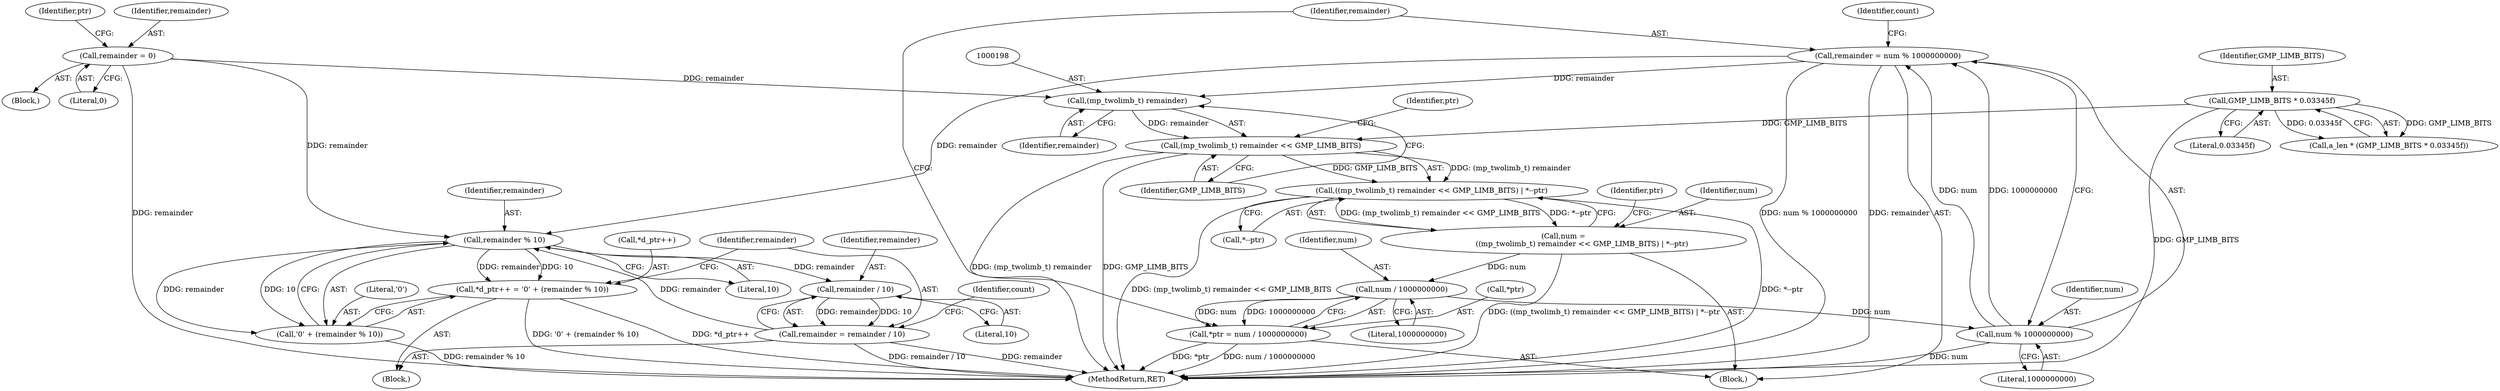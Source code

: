 digraph "0_gnulib_278b4175c9d7dd47c1a3071554aac02add3b3c35@API" {
"1000210" [label="(Call,remainder = num % 1000000000)"];
"1000212" [label="(Call,num % 1000000000)"];
"1000207" [label="(Call,num / 1000000000)"];
"1000193" [label="(Call,num =\n                ((mp_twolimb_t) remainder << GMP_LIMB_BITS) | *--ptr)"];
"1000195" [label="(Call,((mp_twolimb_t) remainder << GMP_LIMB_BITS) | *--ptr)"];
"1000196" [label="(Call,(mp_twolimb_t) remainder << GMP_LIMB_BITS)"];
"1000197" [label="(Call,(mp_twolimb_t) remainder)"];
"1000210" [label="(Call,remainder = num % 1000000000)"];
"1000172" [label="(Call,remainder = 0)"];
"1000133" [label="(Call,GMP_LIMB_BITS * 0.03345f)"];
"1000204" [label="(Call,*ptr = num / 1000000000)"];
"1000231" [label="(Call,remainder % 10)"];
"1000225" [label="(Call,*d_ptr++ = '0' + (remainder % 10))"];
"1000229" [label="(Call,'0' + (remainder % 10))"];
"1000236" [label="(Call,remainder / 10)"];
"1000234" [label="(Call,remainder = remainder / 10)"];
"1000214" [label="(Literal,1000000000)"];
"1000193" [label="(Call,num =\n                ((mp_twolimb_t) remainder << GMP_LIMB_BITS) | *--ptr)"];
"1000199" [label="(Identifier,remainder)"];
"1000213" [label="(Identifier,num)"];
"1000170" [label="(Block,)"];
"1000232" [label="(Identifier,remainder)"];
"1000211" [label="(Identifier,remainder)"];
"1000200" [label="(Identifier,GMP_LIMB_BITS)"];
"1000207" [label="(Call,num / 1000000000)"];
"1000208" [label="(Identifier,num)"];
"1000235" [label="(Identifier,remainder)"];
"1000212" [label="(Call,num % 1000000000)"];
"1000172" [label="(Call,remainder = 0)"];
"1000203" [label="(Identifier,ptr)"];
"1000224" [label="(Block,)"];
"1000201" [label="(Call,*--ptr)"];
"1000230" [label="(Literal,'0')"];
"1000210" [label="(Call,remainder = num % 1000000000)"];
"1000134" [label="(Identifier,GMP_LIMB_BITS)"];
"1000173" [label="(Identifier,remainder)"];
"1000206" [label="(Identifier,ptr)"];
"1000237" [label="(Identifier,remainder)"];
"1000226" [label="(Call,*d_ptr++)"];
"1000174" [label="(Literal,0)"];
"1000236" [label="(Call,remainder / 10)"];
"1000135" [label="(Literal,0.03345f)"];
"1000233" [label="(Literal,10)"];
"1000209" [label="(Literal,1000000000)"];
"1000133" [label="(Call,GMP_LIMB_BITS * 0.03345f)"];
"1000191" [label="(Block,)"];
"1000196" [label="(Call,(mp_twolimb_t) remainder << GMP_LIMB_BITS)"];
"1000194" [label="(Identifier,num)"];
"1000223" [label="(Identifier,count)"];
"1000190" [label="(Identifier,count)"];
"1000177" [label="(Identifier,ptr)"];
"1000231" [label="(Call,remainder % 10)"];
"1000225" [label="(Call,*d_ptr++ = '0' + (remainder % 10))"];
"1000204" [label="(Call,*ptr = num / 1000000000)"];
"1000205" [label="(Call,*ptr)"];
"1000238" [label="(Literal,10)"];
"1000131" [label="(Call,a_len * (GMP_LIMB_BITS * 0.03345f))"];
"1000234" [label="(Call,remainder = remainder / 10)"];
"1000197" [label="(Call,(mp_twolimb_t) remainder)"];
"1000195" [label="(Call,((mp_twolimb_t) remainder << GMP_LIMB_BITS) | *--ptr)"];
"1000277" [label="(MethodReturn,RET)"];
"1000229" [label="(Call,'0' + (remainder % 10))"];
"1000210" -> "1000191"  [label="AST: "];
"1000210" -> "1000212"  [label="CFG: "];
"1000211" -> "1000210"  [label="AST: "];
"1000212" -> "1000210"  [label="AST: "];
"1000190" -> "1000210"  [label="CFG: "];
"1000210" -> "1000277"  [label="DDG: num % 1000000000"];
"1000210" -> "1000277"  [label="DDG: remainder"];
"1000210" -> "1000197"  [label="DDG: remainder"];
"1000212" -> "1000210"  [label="DDG: num"];
"1000212" -> "1000210"  [label="DDG: 1000000000"];
"1000210" -> "1000231"  [label="DDG: remainder"];
"1000212" -> "1000214"  [label="CFG: "];
"1000213" -> "1000212"  [label="AST: "];
"1000214" -> "1000212"  [label="AST: "];
"1000212" -> "1000277"  [label="DDG: num"];
"1000207" -> "1000212"  [label="DDG: num"];
"1000207" -> "1000204"  [label="AST: "];
"1000207" -> "1000209"  [label="CFG: "];
"1000208" -> "1000207"  [label="AST: "];
"1000209" -> "1000207"  [label="AST: "];
"1000204" -> "1000207"  [label="CFG: "];
"1000207" -> "1000204"  [label="DDG: num"];
"1000207" -> "1000204"  [label="DDG: 1000000000"];
"1000193" -> "1000207"  [label="DDG: num"];
"1000193" -> "1000191"  [label="AST: "];
"1000193" -> "1000195"  [label="CFG: "];
"1000194" -> "1000193"  [label="AST: "];
"1000195" -> "1000193"  [label="AST: "];
"1000206" -> "1000193"  [label="CFG: "];
"1000193" -> "1000277"  [label="DDG: ((mp_twolimb_t) remainder << GMP_LIMB_BITS) | *--ptr"];
"1000195" -> "1000193"  [label="DDG: (mp_twolimb_t) remainder << GMP_LIMB_BITS"];
"1000195" -> "1000193"  [label="DDG: *--ptr"];
"1000195" -> "1000201"  [label="CFG: "];
"1000196" -> "1000195"  [label="AST: "];
"1000201" -> "1000195"  [label="AST: "];
"1000195" -> "1000277"  [label="DDG: *--ptr"];
"1000195" -> "1000277"  [label="DDG: (mp_twolimb_t) remainder << GMP_LIMB_BITS"];
"1000196" -> "1000195"  [label="DDG: (mp_twolimb_t) remainder"];
"1000196" -> "1000195"  [label="DDG: GMP_LIMB_BITS"];
"1000196" -> "1000200"  [label="CFG: "];
"1000197" -> "1000196"  [label="AST: "];
"1000200" -> "1000196"  [label="AST: "];
"1000203" -> "1000196"  [label="CFG: "];
"1000196" -> "1000277"  [label="DDG: (mp_twolimb_t) remainder"];
"1000196" -> "1000277"  [label="DDG: GMP_LIMB_BITS"];
"1000197" -> "1000196"  [label="DDG: remainder"];
"1000133" -> "1000196"  [label="DDG: GMP_LIMB_BITS"];
"1000197" -> "1000199"  [label="CFG: "];
"1000198" -> "1000197"  [label="AST: "];
"1000199" -> "1000197"  [label="AST: "];
"1000200" -> "1000197"  [label="CFG: "];
"1000172" -> "1000197"  [label="DDG: remainder"];
"1000172" -> "1000170"  [label="AST: "];
"1000172" -> "1000174"  [label="CFG: "];
"1000173" -> "1000172"  [label="AST: "];
"1000174" -> "1000172"  [label="AST: "];
"1000177" -> "1000172"  [label="CFG: "];
"1000172" -> "1000277"  [label="DDG: remainder"];
"1000172" -> "1000231"  [label="DDG: remainder"];
"1000133" -> "1000131"  [label="AST: "];
"1000133" -> "1000135"  [label="CFG: "];
"1000134" -> "1000133"  [label="AST: "];
"1000135" -> "1000133"  [label="AST: "];
"1000131" -> "1000133"  [label="CFG: "];
"1000133" -> "1000277"  [label="DDG: GMP_LIMB_BITS"];
"1000133" -> "1000131"  [label="DDG: GMP_LIMB_BITS"];
"1000133" -> "1000131"  [label="DDG: 0.03345f"];
"1000204" -> "1000191"  [label="AST: "];
"1000205" -> "1000204"  [label="AST: "];
"1000211" -> "1000204"  [label="CFG: "];
"1000204" -> "1000277"  [label="DDG: *ptr"];
"1000204" -> "1000277"  [label="DDG: num / 1000000000"];
"1000231" -> "1000229"  [label="AST: "];
"1000231" -> "1000233"  [label="CFG: "];
"1000232" -> "1000231"  [label="AST: "];
"1000233" -> "1000231"  [label="AST: "];
"1000229" -> "1000231"  [label="CFG: "];
"1000231" -> "1000225"  [label="DDG: remainder"];
"1000231" -> "1000225"  [label="DDG: 10"];
"1000231" -> "1000229"  [label="DDG: remainder"];
"1000231" -> "1000229"  [label="DDG: 10"];
"1000234" -> "1000231"  [label="DDG: remainder"];
"1000231" -> "1000236"  [label="DDG: remainder"];
"1000225" -> "1000224"  [label="AST: "];
"1000225" -> "1000229"  [label="CFG: "];
"1000226" -> "1000225"  [label="AST: "];
"1000229" -> "1000225"  [label="AST: "];
"1000235" -> "1000225"  [label="CFG: "];
"1000225" -> "1000277"  [label="DDG: *d_ptr++"];
"1000225" -> "1000277"  [label="DDG: '0' + (remainder % 10)"];
"1000230" -> "1000229"  [label="AST: "];
"1000229" -> "1000277"  [label="DDG: remainder % 10"];
"1000236" -> "1000234"  [label="AST: "];
"1000236" -> "1000238"  [label="CFG: "];
"1000237" -> "1000236"  [label="AST: "];
"1000238" -> "1000236"  [label="AST: "];
"1000234" -> "1000236"  [label="CFG: "];
"1000236" -> "1000234"  [label="DDG: remainder"];
"1000236" -> "1000234"  [label="DDG: 10"];
"1000234" -> "1000224"  [label="AST: "];
"1000235" -> "1000234"  [label="AST: "];
"1000223" -> "1000234"  [label="CFG: "];
"1000234" -> "1000277"  [label="DDG: remainder"];
"1000234" -> "1000277"  [label="DDG: remainder / 10"];
}
